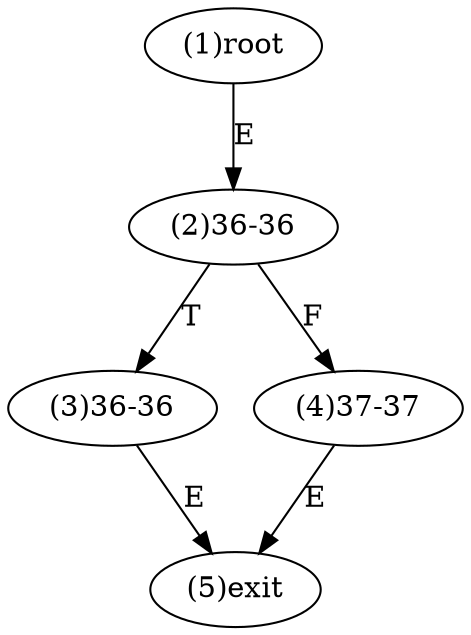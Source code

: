 digraph "" { 
1[ label="(1)root"];
2[ label="(2)36-36"];
3[ label="(3)36-36"];
4[ label="(4)37-37"];
5[ label="(5)exit"];
1->2[ label="E"];
2->4[ label="F"];
2->3[ label="T"];
3->5[ label="E"];
4->5[ label="E"];
}